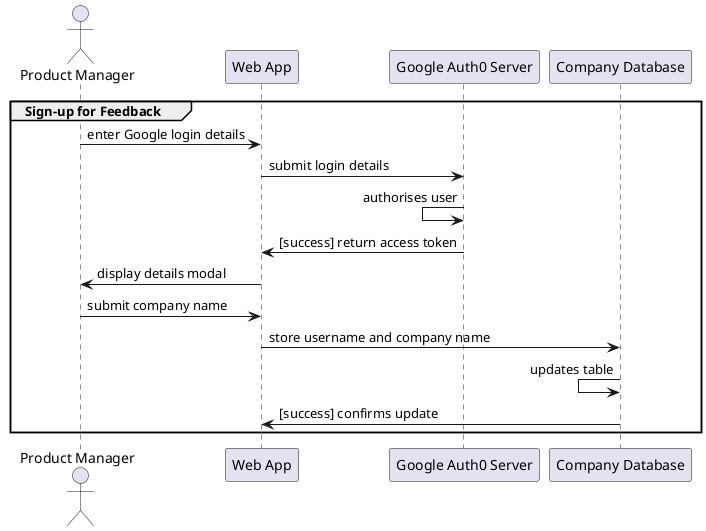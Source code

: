 @startuml system-flow_enter-test-result-code

Actor "Product Manager"

group Sign-up for Feedback
"Product Manager" -> "Web App": enter Google login details
"Web App" -> "Google Auth0 Server": submit login details
"Google Auth0 Server" <- "Google Auth0 Server": authorises user
"Web App" <- "Google Auth0 Server": [success] return access token
"Product Manager" <- "Web App": display details modal
"Product Manager" -> "Web App": submit company name
"Web App" -> "Company Database": store username and company name
"Company Database" <- "Company Database": updates table
"Web App" <- "Company Database": [success] confirms update
end

@enduml